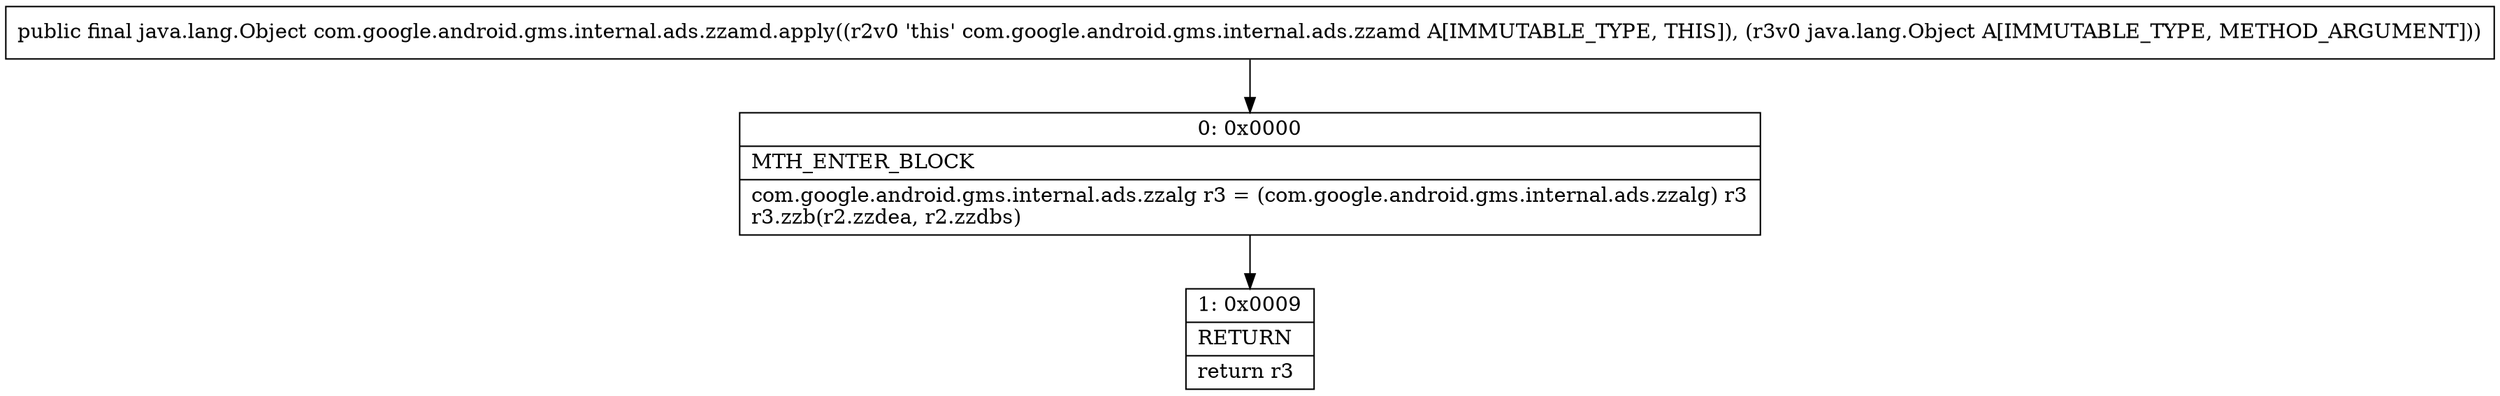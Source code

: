 digraph "CFG forcom.google.android.gms.internal.ads.zzamd.apply(Ljava\/lang\/Object;)Ljava\/lang\/Object;" {
Node_0 [shape=record,label="{0\:\ 0x0000|MTH_ENTER_BLOCK\l|com.google.android.gms.internal.ads.zzalg r3 = (com.google.android.gms.internal.ads.zzalg) r3\lr3.zzb(r2.zzdea, r2.zzdbs)\l}"];
Node_1 [shape=record,label="{1\:\ 0x0009|RETURN\l|return r3\l}"];
MethodNode[shape=record,label="{public final java.lang.Object com.google.android.gms.internal.ads.zzamd.apply((r2v0 'this' com.google.android.gms.internal.ads.zzamd A[IMMUTABLE_TYPE, THIS]), (r3v0 java.lang.Object A[IMMUTABLE_TYPE, METHOD_ARGUMENT])) }"];
MethodNode -> Node_0;
Node_0 -> Node_1;
}

